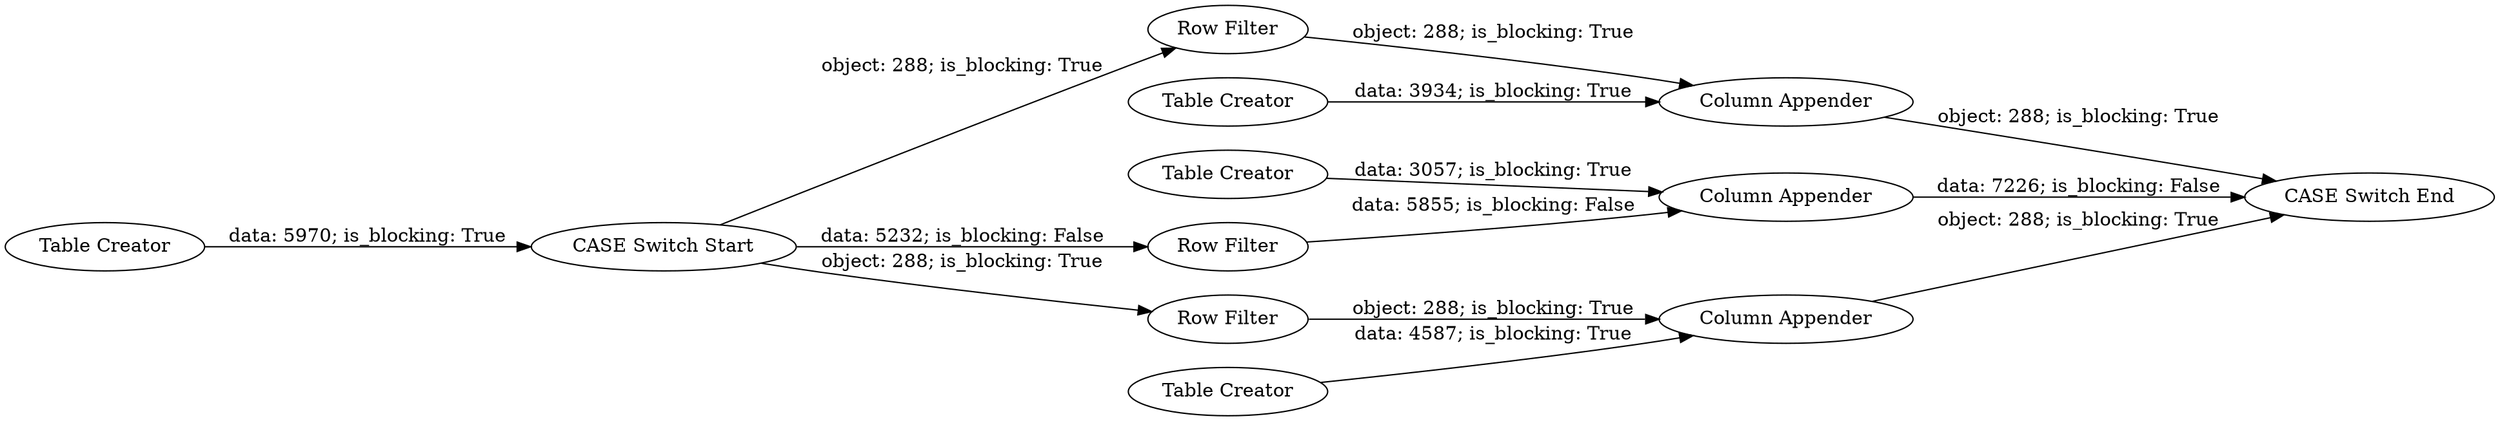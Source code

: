 digraph {
	"-4925652796454248538_1" [label="Table Creator"]
	"-4925652796454248538_10" [label="Column Appender"]
	"-4925652796454248538_5" [label="Table Creator"]
	"-4925652796454248538_12" [label="Table Creator"]
	"-4925652796454248538_11" [label="Row Filter"]
	"-4925652796454248538_7" [label="Row Filter"]
	"-4925652796454248538_6" [label="Column Appender"]
	"-4925652796454248538_8" [label="Row Filter"]
	"-4925652796454248538_4" [label="CASE Switch Start"]
	"-4925652796454248538_13" [label="Column Appender"]
	"-4925652796454248538_9" [label="Table Creator"]
	"-4925652796454248538_14" [label="CASE Switch End"]
	"-4925652796454248538_10" -> "-4925652796454248538_14" [label="object: 288; is_blocking: True"]
	"-4925652796454248538_1" -> "-4925652796454248538_4" [label="data: 5970; is_blocking: True"]
	"-4925652796454248538_6" -> "-4925652796454248538_14" [label="data: 7226; is_blocking: False"]
	"-4925652796454248538_4" -> "-4925652796454248538_11" [label="object: 288; is_blocking: True"]
	"-4925652796454248538_5" -> "-4925652796454248538_6" [label="data: 3057; is_blocking: True"]
	"-4925652796454248538_4" -> "-4925652796454248538_8" [label="object: 288; is_blocking: True"]
	"-4925652796454248538_12" -> "-4925652796454248538_13" [label="data: 3934; is_blocking: True"]
	"-4925652796454248538_13" -> "-4925652796454248538_14" [label="object: 288; is_blocking: True"]
	"-4925652796454248538_4" -> "-4925652796454248538_7" [label="data: 5232; is_blocking: False"]
	"-4925652796454248538_7" -> "-4925652796454248538_6" [label="data: 5855; is_blocking: False"]
	"-4925652796454248538_8" -> "-4925652796454248538_10" [label="object: 288; is_blocking: True"]
	"-4925652796454248538_9" -> "-4925652796454248538_10" [label="data: 4587; is_blocking: True"]
	"-4925652796454248538_11" -> "-4925652796454248538_13" [label="object: 288; is_blocking: True"]
	rankdir=LR
}
